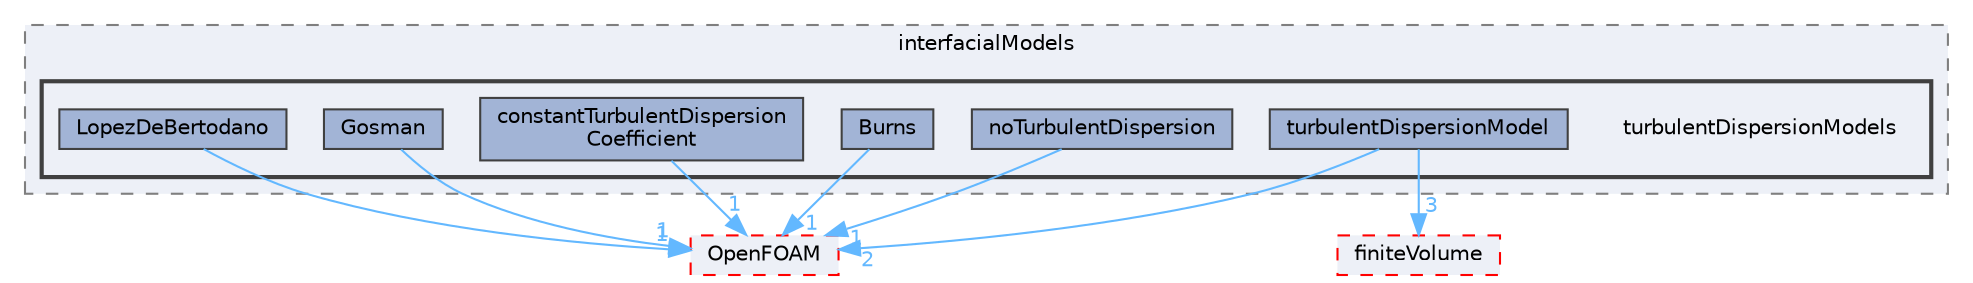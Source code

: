 digraph "src/phaseSystemModels/reactingEuler/multiphaseSystem/interfacialModels/turbulentDispersionModels"
{
 // LATEX_PDF_SIZE
  bgcolor="transparent";
  edge [fontname=Helvetica,fontsize=10,labelfontname=Helvetica,labelfontsize=10];
  node [fontname=Helvetica,fontsize=10,shape=box,height=0.2,width=0.4];
  compound=true
  subgraph clusterdir_ac9b567ee06e9b41f0fd1a36001841c5 {
    graph [ bgcolor="#edf0f7", pencolor="grey50", label="interfacialModels", fontname=Helvetica,fontsize=10 style="filled,dashed", URL="dir_ac9b567ee06e9b41f0fd1a36001841c5.html",tooltip=""]
  subgraph clusterdir_27aaf0f4bdd74b74fd31a2c28f784bf5 {
    graph [ bgcolor="#edf0f7", pencolor="grey25", label="", fontname=Helvetica,fontsize=10 style="filled,bold", URL="dir_27aaf0f4bdd74b74fd31a2c28f784bf5.html",tooltip=""]
    dir_27aaf0f4bdd74b74fd31a2c28f784bf5 [shape=plaintext, label="turbulentDispersionModels"];
  dir_94e810637d3a30fb6c87a16a014fb953 [label="Burns", fillcolor="#a2b4d6", color="grey25", style="filled", URL="dir_94e810637d3a30fb6c87a16a014fb953.html",tooltip=""];
  dir_779fadaa2426238d687859ca92db0685 [label="constantTurbulentDispersion\lCoefficient", fillcolor="#a2b4d6", color="grey25", style="filled", URL="dir_779fadaa2426238d687859ca92db0685.html",tooltip=""];
  dir_044f1404dfef59afa0182803560b9256 [label="Gosman", fillcolor="#a2b4d6", color="grey25", style="filled", URL="dir_044f1404dfef59afa0182803560b9256.html",tooltip=""];
  dir_60f2e611317dc0cc5a10459fede2d99c [label="LopezDeBertodano", fillcolor="#a2b4d6", color="grey25", style="filled", URL="dir_60f2e611317dc0cc5a10459fede2d99c.html",tooltip=""];
  dir_e8810ef3284cecc00afdf1befd4e47b5 [label="noTurbulentDispersion", fillcolor="#a2b4d6", color="grey25", style="filled", URL="dir_e8810ef3284cecc00afdf1befd4e47b5.html",tooltip=""];
  dir_fa7e3cfaff17bea33f8e72fb1072a5eb [label="turbulentDispersionModel", fillcolor="#a2b4d6", color="grey25", style="filled", URL="dir_fa7e3cfaff17bea33f8e72fb1072a5eb.html",tooltip=""];
  }
  }
  dir_9bd15774b555cf7259a6fa18f99fe99b [label="finiteVolume", fillcolor="#edf0f7", color="red", style="filled,dashed", URL="dir_9bd15774b555cf7259a6fa18f99fe99b.html",tooltip=""];
  dir_c5473ff19b20e6ec4dfe5c310b3778a8 [label="OpenFOAM", fillcolor="#edf0f7", color="red", style="filled,dashed", URL="dir_c5473ff19b20e6ec4dfe5c310b3778a8.html",tooltip=""];
  dir_94e810637d3a30fb6c87a16a014fb953->dir_c5473ff19b20e6ec4dfe5c310b3778a8 [headlabel="1", labeldistance=1.5 headhref="dir_000364_002695.html" href="dir_000364_002695.html" color="steelblue1" fontcolor="steelblue1"];
  dir_779fadaa2426238d687859ca92db0685->dir_c5473ff19b20e6ec4dfe5c310b3778a8 [headlabel="1", labeldistance=1.5 headhref="dir_000642_002695.html" href="dir_000642_002695.html" color="steelblue1" fontcolor="steelblue1"];
  dir_044f1404dfef59afa0182803560b9256->dir_c5473ff19b20e6ec4dfe5c310b3778a8 [headlabel="1", labeldistance=1.5 headhref="dir_001661_002695.html" href="dir_001661_002695.html" color="steelblue1" fontcolor="steelblue1"];
  dir_60f2e611317dc0cc5a10459fede2d99c->dir_c5473ff19b20e6ec4dfe5c310b3778a8 [headlabel="1", labeldistance=1.5 headhref="dir_002262_002695.html" href="dir_002262_002695.html" color="steelblue1" fontcolor="steelblue1"];
  dir_e8810ef3284cecc00afdf1befd4e47b5->dir_c5473ff19b20e6ec4dfe5c310b3778a8 [headlabel="1", labeldistance=1.5 headhref="dir_002607_002695.html" href="dir_002607_002695.html" color="steelblue1" fontcolor="steelblue1"];
  dir_fa7e3cfaff17bea33f8e72fb1072a5eb->dir_9bd15774b555cf7259a6fa18f99fe99b [headlabel="3", labeldistance=1.5 headhref="dir_004150_001387.html" href="dir_004150_001387.html" color="steelblue1" fontcolor="steelblue1"];
  dir_fa7e3cfaff17bea33f8e72fb1072a5eb->dir_c5473ff19b20e6ec4dfe5c310b3778a8 [headlabel="2", labeldistance=1.5 headhref="dir_004150_002695.html" href="dir_004150_002695.html" color="steelblue1" fontcolor="steelblue1"];
}
